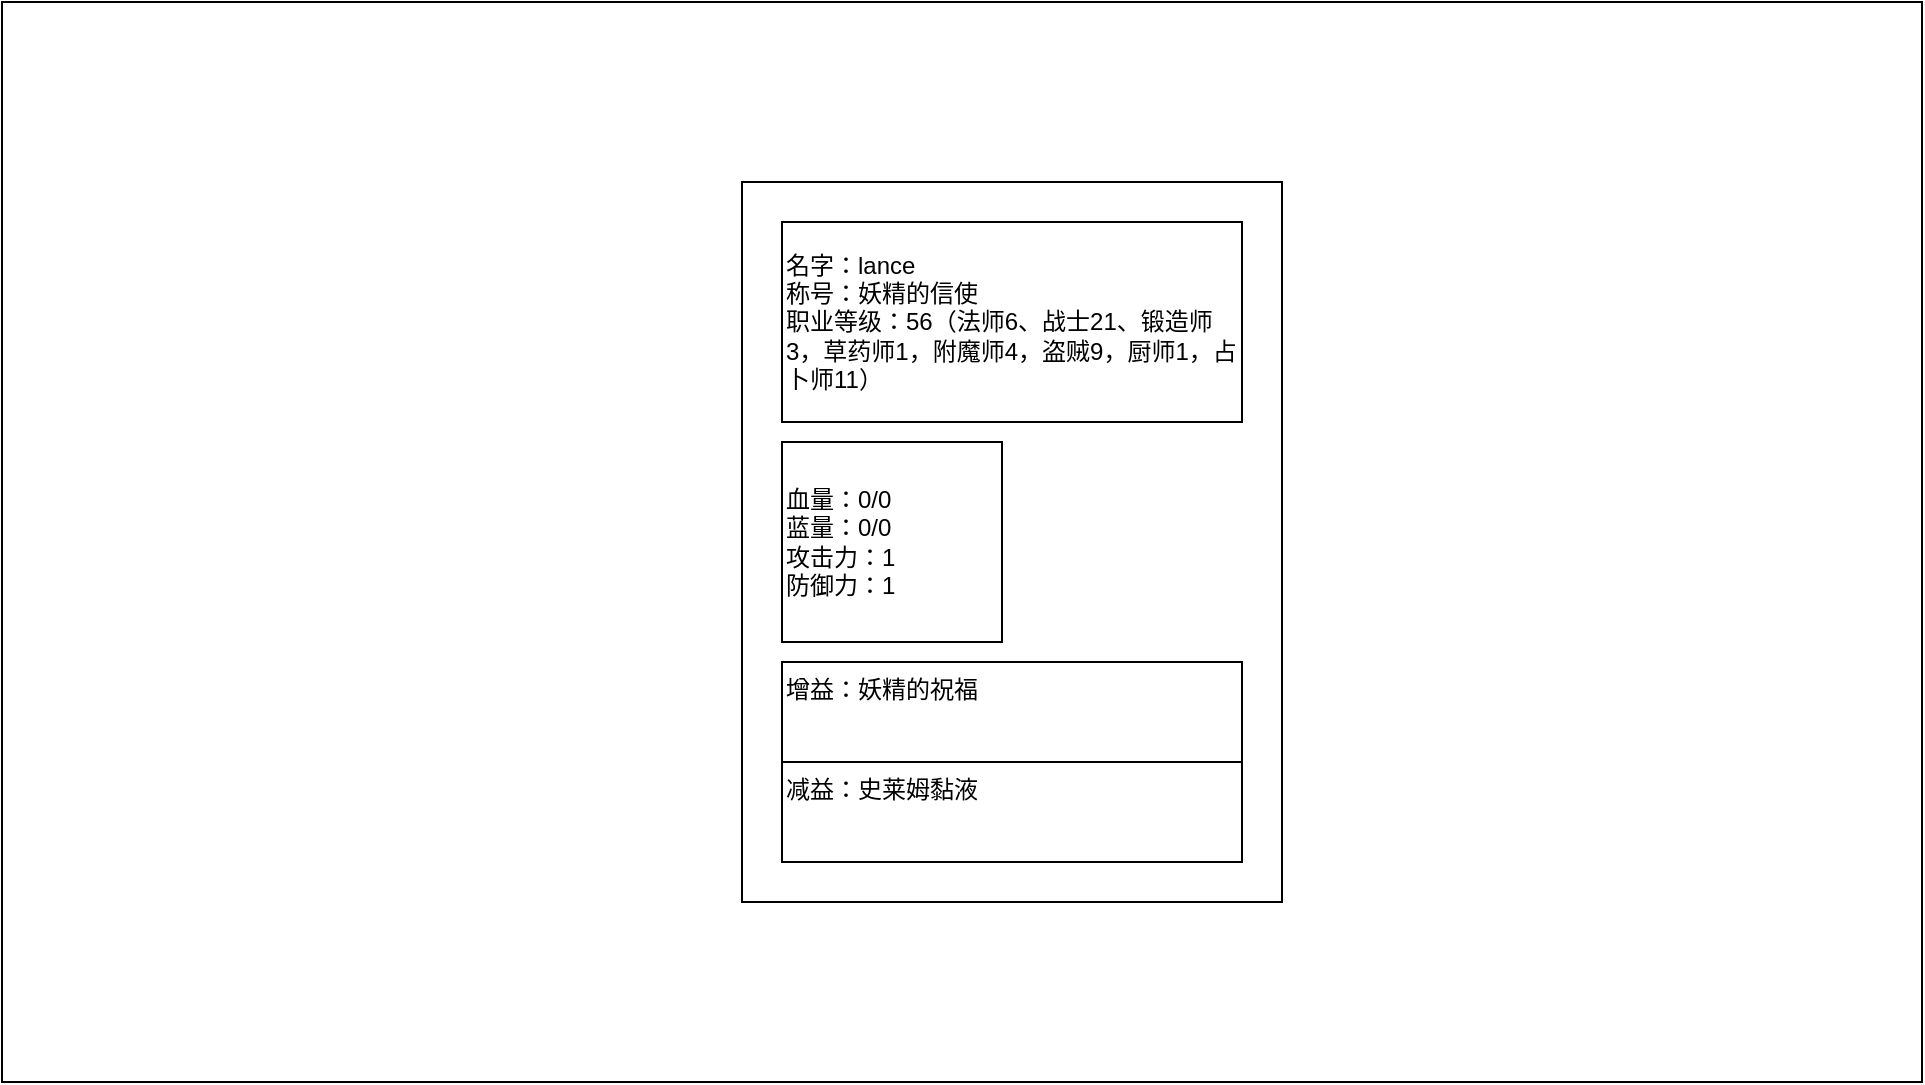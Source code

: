 <mxfile version="27.1.6">
  <diagram name="第 1 页" id="INpxyaxJs5-nK2j82GfY">
    <mxGraphModel dx="1800" dy="718" grid="1" gridSize="10" guides="1" tooltips="1" connect="1" arrows="1" fold="1" page="1" pageScale="1" pageWidth="827" pageHeight="1169" math="0" shadow="0">
      <root>
        <mxCell id="0" />
        <mxCell id="1" parent="0" />
        <mxCell id="b-Wlq2eOZtSJIpx6lz2Y-1" value="" style="rounded=0;whiteSpace=wrap;html=1;fillColor=none;movable=0;resizable=0;rotatable=0;deletable=0;editable=0;locked=1;connectable=0;" parent="1" vertex="1">
          <mxGeometry x="330" y="120" width="960" height="540" as="geometry" />
        </mxCell>
        <mxCell id="b-Wlq2eOZtSJIpx6lz2Y-2" value="" style="rounded=0;whiteSpace=wrap;html=1;fillColor=none;" parent="1" vertex="1">
          <mxGeometry x="700" y="210" width="270" height="360" as="geometry" />
        </mxCell>
        <mxCell id="YhxZOhW0D_fjrTyIK-lM-1" value="名字：lance&lt;div&gt;称号：妖精的信使&lt;/div&gt;&lt;div&gt;职业等级：56（法师6、战士21、锻造师3，草药师1，附魔师4，盗贼9，厨师1，占卜师11）&lt;/div&gt;" style="rounded=0;whiteSpace=wrap;html=1;fillColor=none;align=left;glass=0;" vertex="1" parent="1">
          <mxGeometry x="720" y="230" width="230" height="100" as="geometry" />
        </mxCell>
        <mxCell id="YhxZOhW0D_fjrTyIK-lM-2" value="血量：0/0&lt;div&gt;蓝量：0/0&lt;/div&gt;&lt;div&gt;攻击力：1&lt;/div&gt;&lt;div&gt;防御力：1&lt;/div&gt;" style="rounded=0;whiteSpace=wrap;html=1;fillColor=none;align=left;" vertex="1" parent="1">
          <mxGeometry x="720" y="340" width="110" height="100" as="geometry" />
        </mxCell>
        <mxCell id="YhxZOhW0D_fjrTyIK-lM-7" value="增益：妖精的祝福&#x9;" style="rounded=0;whiteSpace=wrap;html=1;fillColor=none;align=left;labelPosition=center;verticalLabelPosition=middle;verticalAlign=top;" vertex="1" parent="1">
          <mxGeometry x="720" y="450" width="230" height="50" as="geometry" />
        </mxCell>
        <mxCell id="YhxZOhW0D_fjrTyIK-lM-8" value="减益：史莱姆黏液" style="rounded=0;whiteSpace=wrap;html=1;fillColor=none;align=left;verticalAlign=top;" vertex="1" parent="1">
          <mxGeometry x="720" y="500" width="230" height="50" as="geometry" />
        </mxCell>
      </root>
    </mxGraphModel>
  </diagram>
</mxfile>
